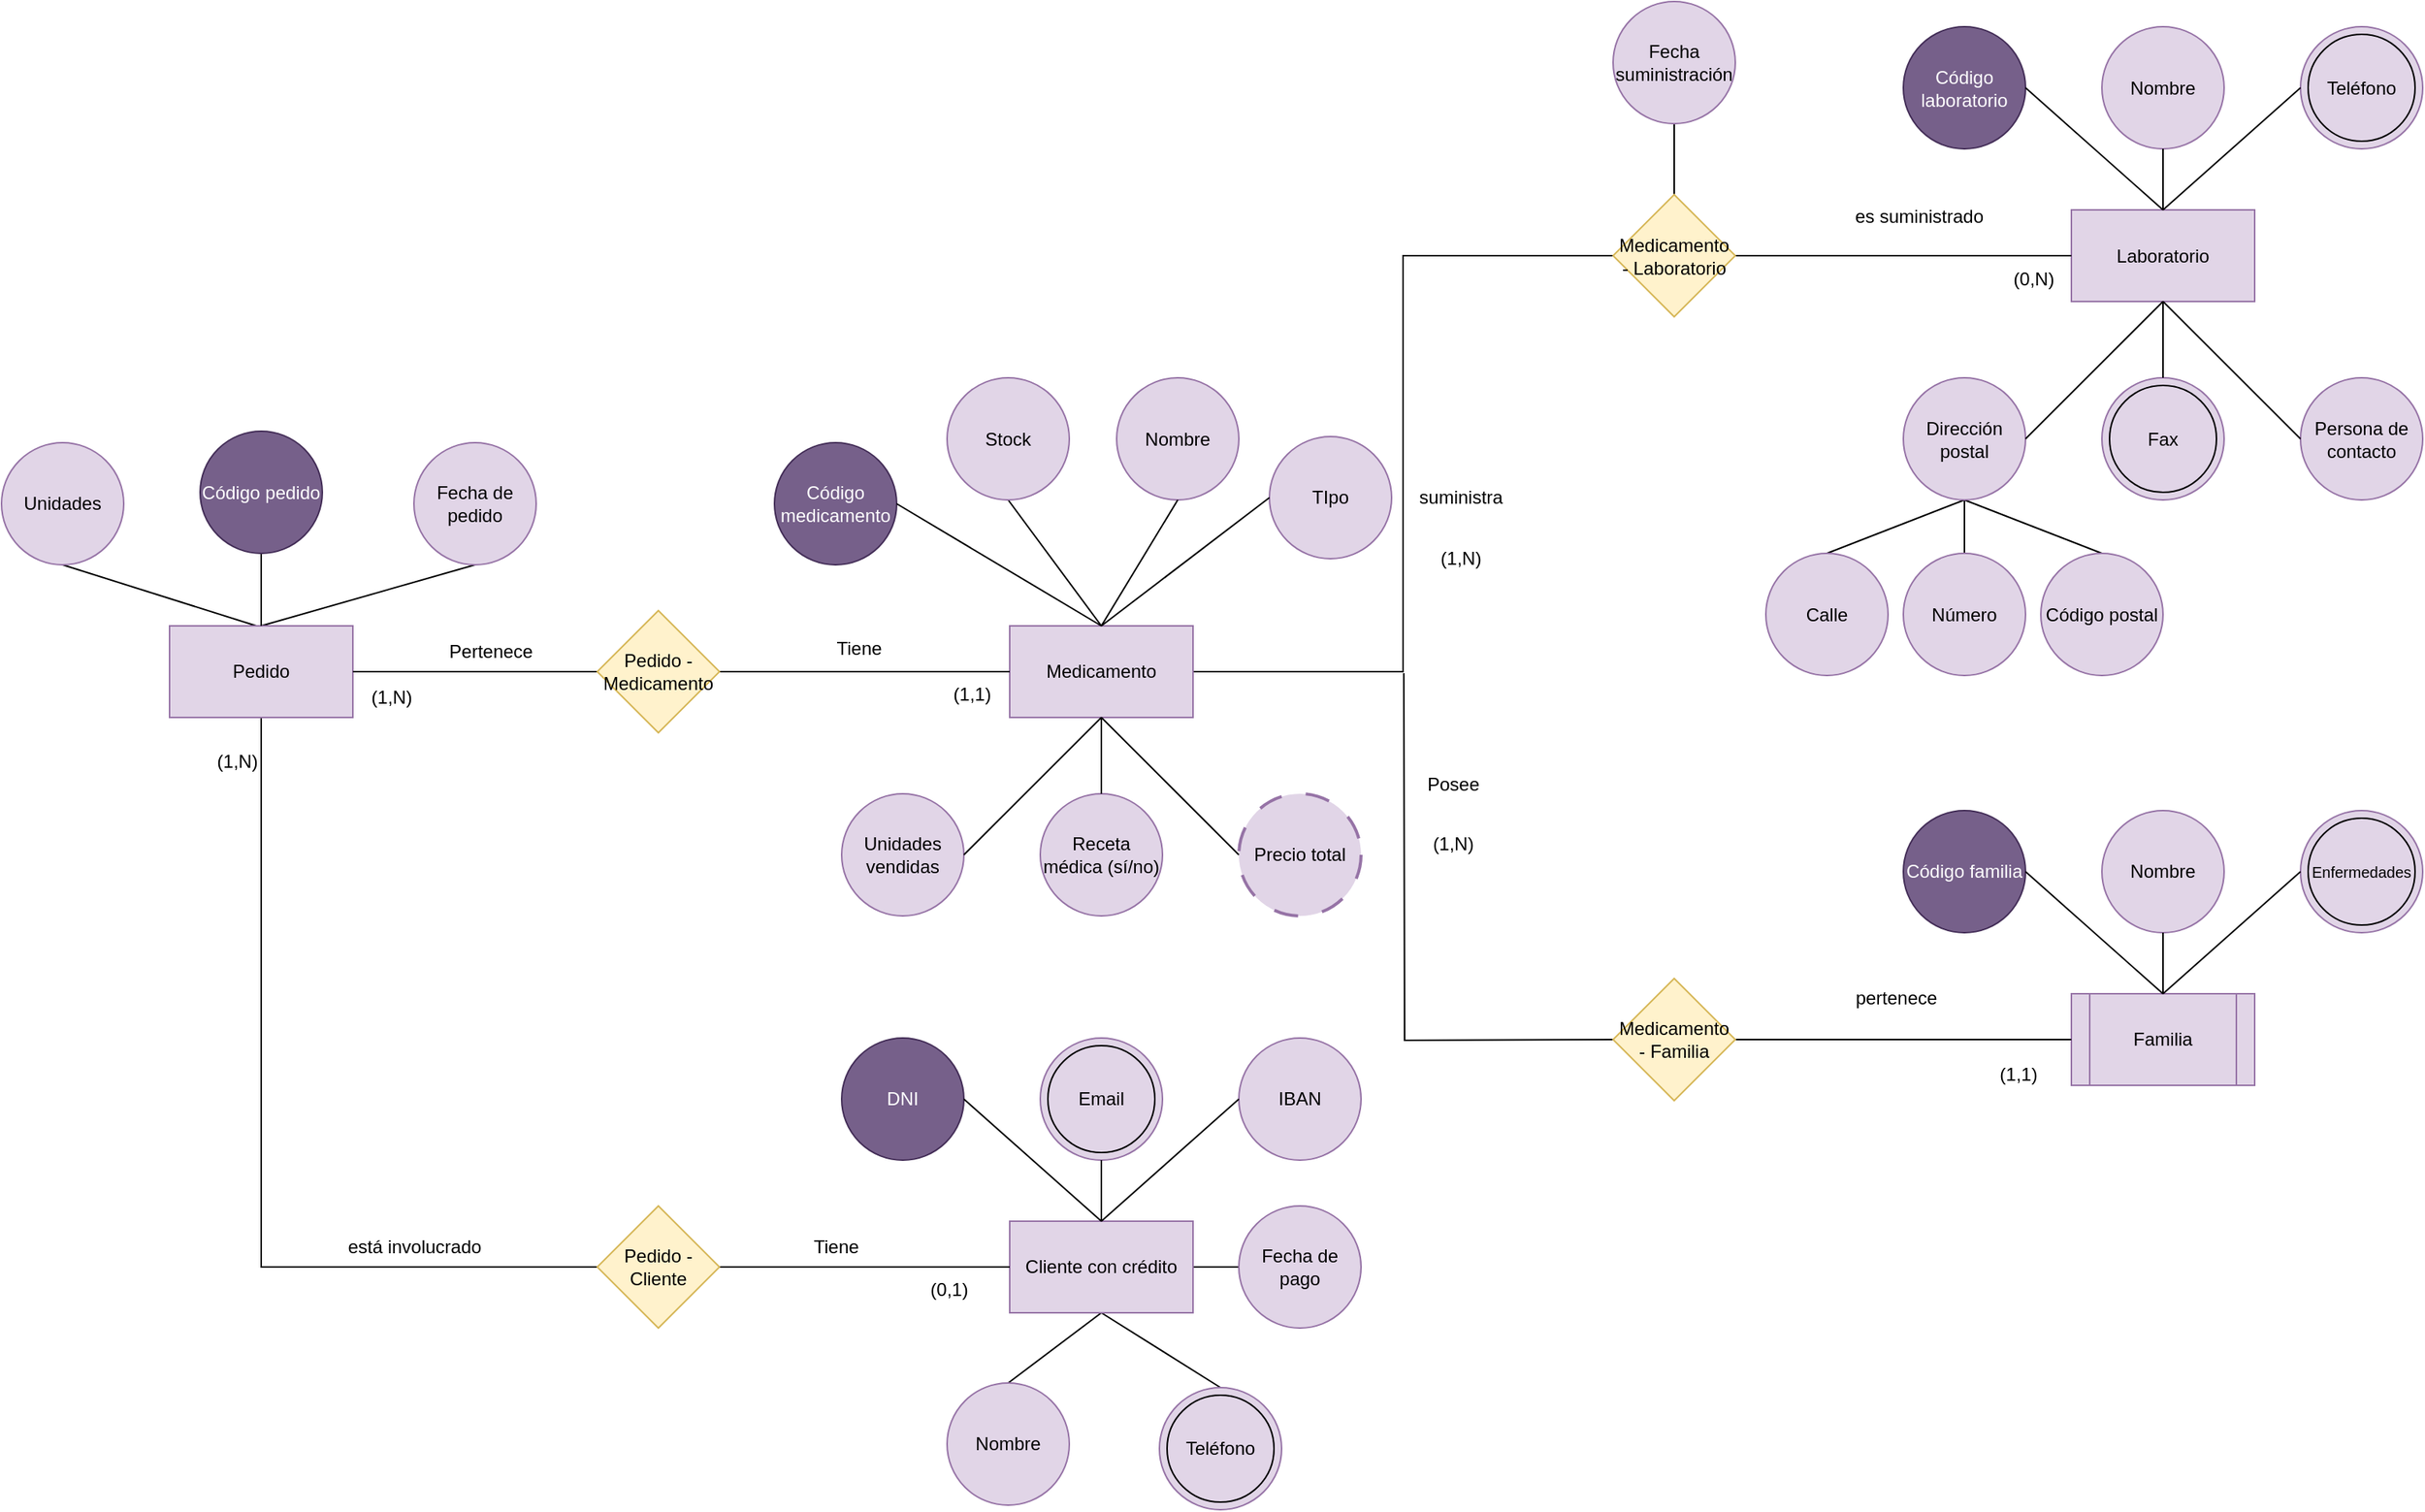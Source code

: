 <mxfile version="24.7.16">
  <diagram id="R2lEEEUBdFMjLlhIrx00" name="Page-1">
    <mxGraphModel dx="1922" dy="2007" grid="1" gridSize="10" guides="1" tooltips="1" connect="1" arrows="1" fold="1" page="1" pageScale="1" pageWidth="850" pageHeight="1100" math="0" shadow="0" extFonts="Permanent Marker^https://fonts.googleapis.com/css?family=Permanent+Marker">
      <root>
        <mxCell id="0" />
        <mxCell id="1" parent="0" />
        <mxCell id="EWuxsdXax0cCkE_j5Srm-22" style="edgeStyle=orthogonalEdgeStyle;rounded=0;orthogonalLoop=1;jettySize=auto;html=1;exitX=1;exitY=0.5;exitDx=0;exitDy=0;entryX=0;entryY=0.5;entryDx=0;entryDy=0;endArrow=none;endFill=0;" parent="1" source="9gk1iP6krIDmGYSRt9-J-1" target="9gk1iP6krIDmGYSRt9-J-108" edge="1">
          <mxGeometry relative="1" as="geometry" />
        </mxCell>
        <mxCell id="9gk1iP6krIDmGYSRt9-J-1" value="Medicamento" style="rounded=0;whiteSpace=wrap;html=1;fillColor=#e1d5e7;strokeColor=#9673a6;" parent="1" vertex="1">
          <mxGeometry x="100" y="249" width="120" height="60" as="geometry" />
        </mxCell>
        <mxCell id="9gk1iP6krIDmGYSRt9-J-2" value="Código medicamento" style="ellipse;whiteSpace=wrap;html=1;aspect=fixed;fillColor=#76608a;strokeColor=#432D57;fontColor=#ffffff;" parent="1" vertex="1">
          <mxGeometry x="-54" y="129" width="80" height="80" as="geometry" />
        </mxCell>
        <mxCell id="9gk1iP6krIDmGYSRt9-J-3" value="TIpo" style="ellipse;whiteSpace=wrap;html=1;aspect=fixed;fillColor=#e1d5e7;strokeColor=#9673a6;" parent="1" vertex="1">
          <mxGeometry x="270" y="125" width="80" height="80" as="geometry" />
        </mxCell>
        <mxCell id="9gk1iP6krIDmGYSRt9-J-4" value="Nombre" style="ellipse;whiteSpace=wrap;html=1;aspect=fixed;fillColor=#e1d5e7;strokeColor=#9673a6;" parent="1" vertex="1">
          <mxGeometry x="170" y="86.5" width="80" height="80" as="geometry" />
        </mxCell>
        <mxCell id="zOy9KRdriBhtb6jM_yWg-5" style="edgeStyle=none;rounded=0;orthogonalLoop=1;jettySize=auto;html=1;exitX=0.5;exitY=1;exitDx=0;exitDy=0;entryX=0.5;entryY=0;entryDx=0;entryDy=0;endArrow=none;endFill=0;" parent="1" source="9gk1iP6krIDmGYSRt9-J-5" target="9gk1iP6krIDmGYSRt9-J-1" edge="1">
          <mxGeometry relative="1" as="geometry" />
        </mxCell>
        <mxCell id="9gk1iP6krIDmGYSRt9-J-5" value="Stock" style="ellipse;whiteSpace=wrap;html=1;aspect=fixed;fillColor=#e1d5e7;strokeColor=#9673a6;" parent="1" vertex="1">
          <mxGeometry x="59" y="86.5" width="80" height="80" as="geometry" />
        </mxCell>
        <mxCell id="9gk1iP6krIDmGYSRt9-J-6" value="Unidades vendidas" style="ellipse;whiteSpace=wrap;html=1;aspect=fixed;fillColor=#e1d5e7;strokeColor=#9673a6;" parent="1" vertex="1">
          <mxGeometry x="-10" y="359" width="80" height="80" as="geometry" />
        </mxCell>
        <mxCell id="9gk1iP6krIDmGYSRt9-J-7" value="Precio total" style="ellipse;whiteSpace=wrap;html=1;aspect=fixed;fillColor=#e1d5e7;strokeColor=#9673a6;dashed=1;dashPattern=8 8;strokeWidth=2;" parent="1" vertex="1">
          <mxGeometry x="250" y="359" width="80" height="80" as="geometry" />
        </mxCell>
        <mxCell id="9gk1iP6krIDmGYSRt9-J-8" value="Receta médica (sí/no)" style="ellipse;whiteSpace=wrap;html=1;aspect=fixed;fillColor=#e1d5e7;strokeColor=#9673a6;" parent="1" vertex="1">
          <mxGeometry x="120" y="359" width="80" height="80" as="geometry" />
        </mxCell>
        <mxCell id="9gk1iP6krIDmGYSRt9-J-26" value="" style="endArrow=none;html=1;rounded=0;entryX=0.5;entryY=1;entryDx=0;entryDy=0;exitX=0.5;exitY=0;exitDx=0;exitDy=0;" parent="1" source="9gk1iP6krIDmGYSRt9-J-1" target="9gk1iP6krIDmGYSRt9-J-4" edge="1">
          <mxGeometry width="50" height="50" relative="1" as="geometry">
            <mxPoint x="310" y="329" as="sourcePoint" />
            <mxPoint x="360" y="279" as="targetPoint" />
          </mxGeometry>
        </mxCell>
        <mxCell id="9gk1iP6krIDmGYSRt9-J-27" value="" style="endArrow=none;html=1;rounded=0;entryX=0;entryY=0.5;entryDx=0;entryDy=0;" parent="1" target="9gk1iP6krIDmGYSRt9-J-3" edge="1">
          <mxGeometry width="50" height="50" relative="1" as="geometry">
            <mxPoint x="160" y="249" as="sourcePoint" />
            <mxPoint x="230.0" y="129" as="targetPoint" />
          </mxGeometry>
        </mxCell>
        <mxCell id="9gk1iP6krIDmGYSRt9-J-29" value="" style="endArrow=none;html=1;rounded=0;entryX=0;entryY=0.5;entryDx=0;entryDy=0;exitX=0.5;exitY=1;exitDx=0;exitDy=0;" parent="1" source="9gk1iP6krIDmGYSRt9-J-1" target="9gk1iP6krIDmGYSRt9-J-7" edge="1">
          <mxGeometry width="50" height="50" relative="1" as="geometry">
            <mxPoint x="190" y="399" as="sourcePoint" />
            <mxPoint x="240" y="349" as="targetPoint" />
          </mxGeometry>
        </mxCell>
        <mxCell id="9gk1iP6krIDmGYSRt9-J-30" value="" style="endArrow=none;html=1;rounded=0;entryX=0.5;entryY=0;entryDx=0;entryDy=0;" parent="1" target="9gk1iP6krIDmGYSRt9-J-8" edge="1">
          <mxGeometry width="50" height="50" relative="1" as="geometry">
            <mxPoint x="160" y="309" as="sourcePoint" />
            <mxPoint x="240" y="249" as="targetPoint" />
          </mxGeometry>
        </mxCell>
        <mxCell id="9gk1iP6krIDmGYSRt9-J-31" value="" style="endArrow=none;html=1;rounded=0;entryX=0.5;entryY=1;entryDx=0;entryDy=0;exitX=1;exitY=0.5;exitDx=0;exitDy=0;" parent="1" source="9gk1iP6krIDmGYSRt9-J-6" target="9gk1iP6krIDmGYSRt9-J-1" edge="1">
          <mxGeometry width="50" height="50" relative="1" as="geometry">
            <mxPoint x="60" y="379" as="sourcePoint" />
            <mxPoint x="110" y="329" as="targetPoint" />
          </mxGeometry>
        </mxCell>
        <mxCell id="9gk1iP6krIDmGYSRt9-J-32" value="" style="endArrow=none;html=1;rounded=0;entryX=1;entryY=0.5;entryDx=0;entryDy=0;" parent="1" target="9gk1iP6krIDmGYSRt9-J-2" edge="1">
          <mxGeometry width="50" height="50" relative="1" as="geometry">
            <mxPoint x="160" y="249" as="sourcePoint" />
            <mxPoint x="210" y="239" as="targetPoint" />
          </mxGeometry>
        </mxCell>
        <mxCell id="EWuxsdXax0cCkE_j5Srm-21" style="edgeStyle=none;rounded=0;orthogonalLoop=1;jettySize=auto;html=1;exitX=1;exitY=0.5;exitDx=0;exitDy=0;entryX=0;entryY=0.5;entryDx=0;entryDy=0;endArrow=none;endFill=0;" parent="1" source="9gk1iP6krIDmGYSRt9-J-48" edge="1">
          <mxGeometry relative="1" as="geometry">
            <mxPoint x="255" y="669" as="targetPoint" />
          </mxGeometry>
        </mxCell>
        <mxCell id="EWuxsdXax0cCkE_j5Srm-35" style="edgeStyle=none;rounded=0;orthogonalLoop=1;jettySize=auto;html=1;exitX=0.5;exitY=1;exitDx=0;exitDy=0;entryX=0.5;entryY=0;entryDx=0;entryDy=0;endArrow=none;endFill=0;" parent="1" source="9gk1iP6krIDmGYSRt9-J-48" target="EWuxsdXax0cCkE_j5Srm-32" edge="1">
          <mxGeometry relative="1" as="geometry" />
        </mxCell>
        <mxCell id="zOy9KRdriBhtb6jM_yWg-8" style="edgeStyle=none;rounded=0;orthogonalLoop=1;jettySize=auto;html=1;exitX=0.5;exitY=1;exitDx=0;exitDy=0;entryX=0.5;entryY=0;entryDx=0;entryDy=0;endArrow=none;endFill=0;" parent="1" source="9gk1iP6krIDmGYSRt9-J-48" target="zOy9KRdriBhtb6jM_yWg-6" edge="1">
          <mxGeometry relative="1" as="geometry" />
        </mxCell>
        <mxCell id="9gk1iP6krIDmGYSRt9-J-48" value="Cliente con crédito" style="rounded=0;whiteSpace=wrap;html=1;fillColor=#e1d5e7;strokeColor=#9673a6;" parent="1" vertex="1">
          <mxGeometry x="100" y="639" width="120" height="60" as="geometry" />
        </mxCell>
        <mxCell id="9gk1iP6krIDmGYSRt9-J-49" value="DNI" style="ellipse;whiteSpace=wrap;html=1;aspect=fixed;fillColor=#76608a;strokeColor=#432D57;fontColor=#ffffff;" parent="1" vertex="1">
          <mxGeometry x="-10" y="519" width="80" height="80" as="geometry" />
        </mxCell>
        <mxCell id="9gk1iP6krIDmGYSRt9-J-50" value="IBAN" style="ellipse;whiteSpace=wrap;html=1;aspect=fixed;fillColor=#e1d5e7;strokeColor=#9673a6;" parent="1" vertex="1">
          <mxGeometry x="250" y="519" width="80" height="80" as="geometry" />
        </mxCell>
        <mxCell id="9gk1iP6krIDmGYSRt9-J-51" value="Email" style="ellipse;whiteSpace=wrap;html=1;aspect=fixed;fillColor=#e1d5e7;strokeColor=#9673a6;" parent="1" vertex="1">
          <mxGeometry x="120" y="519" width="80" height="80" as="geometry" />
        </mxCell>
        <mxCell id="9gk1iP6krIDmGYSRt9-J-52" value="Fecha de pago" style="ellipse;whiteSpace=wrap;html=1;aspect=fixed;fillColor=#e1d5e7;strokeColor=#9673a6;" parent="1" vertex="1">
          <mxGeometry x="250" y="629" width="80" height="80" as="geometry" />
        </mxCell>
        <mxCell id="9gk1iP6krIDmGYSRt9-J-56" value="" style="endArrow=none;html=1;rounded=0;entryX=0.5;entryY=1;entryDx=0;entryDy=0;exitX=0.5;exitY=0;exitDx=0;exitDy=0;" parent="1" source="9gk1iP6krIDmGYSRt9-J-48" target="9gk1iP6krIDmGYSRt9-J-51" edge="1">
          <mxGeometry width="50" height="50" relative="1" as="geometry">
            <mxPoint x="310" y="719" as="sourcePoint" />
            <mxPoint x="360" y="669" as="targetPoint" />
          </mxGeometry>
        </mxCell>
        <mxCell id="9gk1iP6krIDmGYSRt9-J-57" value="" style="endArrow=none;html=1;rounded=0;entryX=0;entryY=0.5;entryDx=0;entryDy=0;" parent="1" target="9gk1iP6krIDmGYSRt9-J-50" edge="1">
          <mxGeometry width="50" height="50" relative="1" as="geometry">
            <mxPoint x="160" y="639" as="sourcePoint" />
            <mxPoint x="230.0" y="519" as="targetPoint" />
          </mxGeometry>
        </mxCell>
        <mxCell id="9gk1iP6krIDmGYSRt9-J-62" value="" style="endArrow=none;html=1;rounded=0;entryX=1;entryY=0.5;entryDx=0;entryDy=0;" parent="1" target="9gk1iP6krIDmGYSRt9-J-49" edge="1">
          <mxGeometry width="50" height="50" relative="1" as="geometry">
            <mxPoint x="160" y="639" as="sourcePoint" />
            <mxPoint x="210" y="629" as="targetPoint" />
          </mxGeometry>
        </mxCell>
        <mxCell id="9gk1iP6krIDmGYSRt9-J-66" style="edgeStyle=orthogonalEdgeStyle;rounded=0;orthogonalLoop=1;jettySize=auto;html=1;entryX=0;entryY=0.5;entryDx=0;entryDy=0;endArrow=none;endFill=0;exitX=1;exitY=0.5;exitDx=0;exitDy=0;" parent="1" source="Vg7nNMcoFMtCe-pgGp6Q-4" target="9gk1iP6krIDmGYSRt9-J-1" edge="1">
          <mxGeometry relative="1" as="geometry">
            <mxPoint x="-60" y="280" as="sourcePoint" />
          </mxGeometry>
        </mxCell>
        <mxCell id="Vg7nNMcoFMtCe-pgGp6Q-11" style="edgeStyle=none;curved=1;rounded=0;orthogonalLoop=1;jettySize=auto;html=1;exitX=0.5;exitY=1;exitDx=0;exitDy=0;fontSize=12;startSize=8;endSize=8;endArrow=none;endFill=0;" parent="1" source="9gk1iP6krIDmGYSRt9-J-77" edge="1">
          <mxGeometry relative="1" as="geometry">
            <mxPoint x="-390" y="250" as="targetPoint" />
          </mxGeometry>
        </mxCell>
        <mxCell id="9gk1iP6krIDmGYSRt9-J-77" value="Unidades" style="ellipse;whiteSpace=wrap;html=1;aspect=fixed;fillColor=#e1d5e7;strokeColor=#9673a6;" parent="1" vertex="1">
          <mxGeometry x="-560" y="129" width="80" height="80" as="geometry" />
        </mxCell>
        <mxCell id="Vg7nNMcoFMtCe-pgGp6Q-10" style="edgeStyle=none;curved=1;rounded=0;orthogonalLoop=1;jettySize=auto;html=1;exitX=0.5;exitY=1;exitDx=0;exitDy=0;entryX=0.5;entryY=0;entryDx=0;entryDy=0;fontSize=12;startSize=8;endSize=8;endArrow=none;endFill=0;" parent="1" source="9gk1iP6krIDmGYSRt9-J-93" target="Vg7nNMcoFMtCe-pgGp6Q-3" edge="1">
          <mxGeometry relative="1" as="geometry" />
        </mxCell>
        <mxCell id="9gk1iP6krIDmGYSRt9-J-93" value="Fecha de pedido" style="ellipse;whiteSpace=wrap;html=1;aspect=fixed;fillColor=#e1d5e7;strokeColor=#9673a6;" parent="1" vertex="1">
          <mxGeometry x="-290" y="129" width="80" height="80" as="geometry" />
        </mxCell>
        <mxCell id="9gk1iP6krIDmGYSRt9-J-94" value="&lt;div&gt;Laboratorio&lt;/div&gt;" style="rounded=0;whiteSpace=wrap;html=1;fillColor=#e1d5e7;strokeColor=#9673a6;" parent="1" vertex="1">
          <mxGeometry x="795" y="-23.5" width="120" height="60" as="geometry" />
        </mxCell>
        <mxCell id="9gk1iP6krIDmGYSRt9-J-95" value="Código laboratorio" style="ellipse;whiteSpace=wrap;html=1;aspect=fixed;fillColor=#76608a;strokeColor=#432D57;fontColor=#ffffff;" parent="1" vertex="1">
          <mxGeometry x="685" y="-143.5" width="80" height="80" as="geometry" />
        </mxCell>
        <mxCell id="9gk1iP6krIDmGYSRt9-J-96" value="Teléfono" style="ellipse;whiteSpace=wrap;html=1;aspect=fixed;fillColor=#e1d5e7;strokeColor=#9673a6;" parent="1" vertex="1">
          <mxGeometry x="945" y="-143.5" width="80" height="80" as="geometry" />
        </mxCell>
        <mxCell id="9gk1iP6krIDmGYSRt9-J-97" value="Nombre" style="ellipse;whiteSpace=wrap;html=1;aspect=fixed;fillColor=#e1d5e7;strokeColor=#9673a6;" parent="1" vertex="1">
          <mxGeometry x="815" y="-143.5" width="80" height="80" as="geometry" />
        </mxCell>
        <mxCell id="EWuxsdXax0cCkE_j5Srm-6" style="edgeStyle=none;rounded=0;orthogonalLoop=1;jettySize=auto;html=1;exitX=0.5;exitY=1;exitDx=0;exitDy=0;entryX=0.5;entryY=0;entryDx=0;entryDy=0;endArrow=none;endFill=0;" parent="1" source="9gk1iP6krIDmGYSRt9-J-98" target="EWuxsdXax0cCkE_j5Srm-1" edge="1">
          <mxGeometry relative="1" as="geometry" />
        </mxCell>
        <mxCell id="EWuxsdXax0cCkE_j5Srm-7" style="edgeStyle=none;rounded=0;orthogonalLoop=1;jettySize=auto;html=1;exitX=0.5;exitY=1;exitDx=0;exitDy=0;entryX=0.5;entryY=0;entryDx=0;entryDy=0;endArrow=none;endFill=0;" parent="1" source="9gk1iP6krIDmGYSRt9-J-98" target="EWuxsdXax0cCkE_j5Srm-3" edge="1">
          <mxGeometry relative="1" as="geometry" />
        </mxCell>
        <mxCell id="EWuxsdXax0cCkE_j5Srm-28" style="edgeStyle=none;rounded=0;orthogonalLoop=1;jettySize=auto;html=1;exitX=0.5;exitY=1;exitDx=0;exitDy=0;entryX=0.5;entryY=0;entryDx=0;entryDy=0;endArrow=none;endFill=0;" parent="1" source="9gk1iP6krIDmGYSRt9-J-98" target="EWuxsdXax0cCkE_j5Srm-2" edge="1">
          <mxGeometry relative="1" as="geometry" />
        </mxCell>
        <mxCell id="9gk1iP6krIDmGYSRt9-J-98" value="Dirección postal" style="ellipse;whiteSpace=wrap;html=1;aspect=fixed;fillColor=#e1d5e7;strokeColor=#9673a6;" parent="1" vertex="1">
          <mxGeometry x="685" y="86.5" width="80" height="80" as="geometry" />
        </mxCell>
        <mxCell id="9gk1iP6krIDmGYSRt9-J-99" value="Persona de contacto" style="ellipse;whiteSpace=wrap;html=1;aspect=fixed;fillColor=#e1d5e7;strokeColor=#9673a6;" parent="1" vertex="1">
          <mxGeometry x="945" y="86.5" width="80" height="80" as="geometry" />
        </mxCell>
        <mxCell id="9gk1iP6krIDmGYSRt9-J-100" value="Fax" style="ellipse;whiteSpace=wrap;html=1;aspect=fixed;fillColor=#e1d5e7;strokeColor=#9673a6;" parent="1" vertex="1">
          <mxGeometry x="815" y="86.5" width="80" height="80" as="geometry" />
        </mxCell>
        <mxCell id="9gk1iP6krIDmGYSRt9-J-101" value="" style="endArrow=none;html=1;rounded=0;entryX=0.5;entryY=1;entryDx=0;entryDy=0;exitX=0.5;exitY=0;exitDx=0;exitDy=0;" parent="1" source="9gk1iP6krIDmGYSRt9-J-94" target="9gk1iP6krIDmGYSRt9-J-97" edge="1">
          <mxGeometry width="50" height="50" relative="1" as="geometry">
            <mxPoint x="1005" y="56.5" as="sourcePoint" />
            <mxPoint x="1055" y="6.5" as="targetPoint" />
          </mxGeometry>
        </mxCell>
        <mxCell id="9gk1iP6krIDmGYSRt9-J-102" value="" style="endArrow=none;html=1;rounded=0;entryX=0;entryY=0.5;entryDx=0;entryDy=0;" parent="1" target="9gk1iP6krIDmGYSRt9-J-96" edge="1">
          <mxGeometry width="50" height="50" relative="1" as="geometry">
            <mxPoint x="855" y="-23.5" as="sourcePoint" />
            <mxPoint x="925.0" y="-143.5" as="targetPoint" />
          </mxGeometry>
        </mxCell>
        <mxCell id="9gk1iP6krIDmGYSRt9-J-103" value="" style="endArrow=none;html=1;rounded=0;entryX=0;entryY=0.5;entryDx=0;entryDy=0;exitX=0.5;exitY=1;exitDx=0;exitDy=0;" parent="1" source="9gk1iP6krIDmGYSRt9-J-94" target="9gk1iP6krIDmGYSRt9-J-99" edge="1">
          <mxGeometry width="50" height="50" relative="1" as="geometry">
            <mxPoint x="885" y="126.5" as="sourcePoint" />
            <mxPoint x="935" y="76.5" as="targetPoint" />
          </mxGeometry>
        </mxCell>
        <mxCell id="9gk1iP6krIDmGYSRt9-J-104" value="" style="endArrow=none;html=1;rounded=0;entryX=0.5;entryY=0;entryDx=0;entryDy=0;" parent="1" target="9gk1iP6krIDmGYSRt9-J-100" edge="1">
          <mxGeometry width="50" height="50" relative="1" as="geometry">
            <mxPoint x="855" y="36.5" as="sourcePoint" />
            <mxPoint x="935" y="-23.5" as="targetPoint" />
          </mxGeometry>
        </mxCell>
        <mxCell id="9gk1iP6krIDmGYSRt9-J-105" value="" style="endArrow=none;html=1;rounded=0;exitX=1;exitY=0.5;exitDx=0;exitDy=0;entryX=0.5;entryY=1;entryDx=0;entryDy=0;" parent="1" source="9gk1iP6krIDmGYSRt9-J-98" target="9gk1iP6krIDmGYSRt9-J-94" edge="1">
          <mxGeometry width="50" height="50" relative="1" as="geometry">
            <mxPoint x="755" y="106.5" as="sourcePoint" />
            <mxPoint x="845" y="52.5" as="targetPoint" />
          </mxGeometry>
        </mxCell>
        <mxCell id="9gk1iP6krIDmGYSRt9-J-106" value="" style="endArrow=none;html=1;rounded=0;entryX=1;entryY=0.5;entryDx=0;entryDy=0;" parent="1" target="9gk1iP6krIDmGYSRt9-J-95" edge="1">
          <mxGeometry width="50" height="50" relative="1" as="geometry">
            <mxPoint x="855" y="-23.5" as="sourcePoint" />
            <mxPoint x="905" y="-33.5" as="targetPoint" />
          </mxGeometry>
        </mxCell>
        <mxCell id="EWuxsdXax0cCkE_j5Srm-23" style="edgeStyle=none;rounded=0;orthogonalLoop=1;jettySize=auto;html=1;exitX=1;exitY=0.5;exitDx=0;exitDy=0;entryX=0;entryY=0.5;entryDx=0;entryDy=0;endArrow=none;endFill=0;" parent="1" source="9gk1iP6krIDmGYSRt9-J-108" target="9gk1iP6krIDmGYSRt9-J-94" edge="1">
          <mxGeometry relative="1" as="geometry" />
        </mxCell>
        <mxCell id="Vg7nNMcoFMtCe-pgGp6Q-22" style="edgeStyle=none;curved=1;rounded=0;orthogonalLoop=1;jettySize=auto;html=1;exitX=0.5;exitY=0;exitDx=0;exitDy=0;entryX=0.5;entryY=1;entryDx=0;entryDy=0;fontSize=12;startSize=8;endSize=8;endArrow=none;endFill=0;" parent="1" source="9gk1iP6krIDmGYSRt9-J-108" target="Vg7nNMcoFMtCe-pgGp6Q-21" edge="1">
          <mxGeometry relative="1" as="geometry" />
        </mxCell>
        <mxCell id="9gk1iP6krIDmGYSRt9-J-108" value="Medicamento - Laboratorio" style="rhombus;whiteSpace=wrap;html=1;fillColor=#fff2cc;strokeColor=#d6b656;" parent="1" vertex="1">
          <mxGeometry x="495" y="-33.5" width="80" height="80" as="geometry" />
        </mxCell>
        <mxCell id="EWuxsdXax0cCkE_j5Srm-1" value="Número" style="ellipse;whiteSpace=wrap;html=1;aspect=fixed;fillColor=#e1d5e7;strokeColor=#9673a6;" parent="1" vertex="1">
          <mxGeometry x="685" y="201.5" width="80" height="80" as="geometry" />
        </mxCell>
        <mxCell id="EWuxsdXax0cCkE_j5Srm-2" value="Calle" style="ellipse;whiteSpace=wrap;html=1;aspect=fixed;fillColor=#e1d5e7;strokeColor=#9673a6;" parent="1" vertex="1">
          <mxGeometry x="595" y="201.5" width="80" height="80" as="geometry" />
        </mxCell>
        <mxCell id="EWuxsdXax0cCkE_j5Srm-3" value="Código postal" style="ellipse;whiteSpace=wrap;html=1;aspect=fixed;fillColor=#e1d5e7;strokeColor=#9673a6;" parent="1" vertex="1">
          <mxGeometry x="775" y="201.5" width="80" height="80" as="geometry" />
        </mxCell>
        <mxCell id="EWuxsdXax0cCkE_j5Srm-10" value="" style="ellipse;whiteSpace=wrap;html=1;aspect=fixed;fillColor=none;" parent="1" vertex="1">
          <mxGeometry x="950" y="-138.5" width="70" height="70" as="geometry" />
        </mxCell>
        <mxCell id="EWuxsdXax0cCkE_j5Srm-16" value="(1,1)" style="text;html=1;align=center;verticalAlign=middle;resizable=0;points=[];autosize=1;strokeColor=none;fillColor=none;" parent="1" vertex="1">
          <mxGeometry x="50" y="279" width="50" height="30" as="geometry" />
        </mxCell>
        <mxCell id="EWuxsdXax0cCkE_j5Srm-17" value="(0,1)" style="text;html=1;align=center;verticalAlign=middle;resizable=0;points=[];autosize=1;strokeColor=none;fillColor=none;" parent="1" vertex="1">
          <mxGeometry x="35" y="669" width="50" height="30" as="geometry" />
        </mxCell>
        <mxCell id="EWuxsdXax0cCkE_j5Srm-24" value="suministra" style="text;html=1;align=center;verticalAlign=middle;resizable=0;points=[];autosize=1;strokeColor=none;fillColor=none;" parent="1" vertex="1">
          <mxGeometry x="355" y="150" width="80" height="30" as="geometry" />
        </mxCell>
        <mxCell id="EWuxsdXax0cCkE_j5Srm-25" value="es suministrado" style="text;html=1;align=center;verticalAlign=middle;resizable=0;points=[];autosize=1;strokeColor=none;fillColor=none;" parent="1" vertex="1">
          <mxGeometry x="640" y="-34.5" width="110" height="30" as="geometry" />
        </mxCell>
        <mxCell id="EWuxsdXax0cCkE_j5Srm-26" value="(1,N)" style="text;html=1;align=center;verticalAlign=middle;resizable=0;points=[];autosize=1;strokeColor=none;fillColor=none;" parent="1" vertex="1">
          <mxGeometry x="370" y="190" width="50" height="30" as="geometry" />
        </mxCell>
        <mxCell id="EWuxsdXax0cCkE_j5Srm-27" value="(0,N)" style="text;html=1;align=center;verticalAlign=middle;resizable=0;points=[];autosize=1;strokeColor=none;fillColor=none;" parent="1" vertex="1">
          <mxGeometry x="745" y="6.5" width="50" height="30" as="geometry" />
        </mxCell>
        <mxCell id="EWuxsdXax0cCkE_j5Srm-29" value="" style="ellipse;whiteSpace=wrap;html=1;aspect=fixed;fillColor=none;" parent="1" vertex="1">
          <mxGeometry x="125" y="524" width="70" height="70" as="geometry" />
        </mxCell>
        <mxCell id="EWuxsdXax0cCkE_j5Srm-32" value="Nombre" style="ellipse;whiteSpace=wrap;html=1;aspect=fixed;fillColor=#e1d5e7;strokeColor=#9673a6;" parent="1" vertex="1">
          <mxGeometry x="59" y="745" width="80" height="80" as="geometry" />
        </mxCell>
        <mxCell id="EWuxsdXax0cCkE_j5Srm-36" value="Familia" style="shape=process;whiteSpace=wrap;html=1;backgroundOutline=1;fillColor=#e1d5e7;strokeColor=#9673a6;" parent="1" vertex="1">
          <mxGeometry x="795" y="490" width="120" height="60" as="geometry" />
        </mxCell>
        <mxCell id="EWuxsdXax0cCkE_j5Srm-37" value="Código familia" style="ellipse;whiteSpace=wrap;html=1;aspect=fixed;fillColor=#76608a;strokeColor=#432D57;fontColor=#ffffff;" parent="1" vertex="1">
          <mxGeometry x="685" y="370" width="80" height="80" as="geometry" />
        </mxCell>
        <mxCell id="EWuxsdXax0cCkE_j5Srm-38" value="" style="ellipse;whiteSpace=wrap;html=1;aspect=fixed;fillColor=#e1d5e7;strokeColor=#9673a6;" parent="1" vertex="1">
          <mxGeometry x="945" y="370" width="80" height="80" as="geometry" />
        </mxCell>
        <mxCell id="EWuxsdXax0cCkE_j5Srm-39" value="Nombre" style="ellipse;whiteSpace=wrap;html=1;aspect=fixed;fillColor=#e1d5e7;strokeColor=#9673a6;" parent="1" vertex="1">
          <mxGeometry x="815" y="370" width="80" height="80" as="geometry" />
        </mxCell>
        <mxCell id="EWuxsdXax0cCkE_j5Srm-46" value="" style="endArrow=none;html=1;rounded=0;entryX=0.5;entryY=1;entryDx=0;entryDy=0;exitX=0.5;exitY=0;exitDx=0;exitDy=0;" parent="1" source="EWuxsdXax0cCkE_j5Srm-36" target="EWuxsdXax0cCkE_j5Srm-39" edge="1">
          <mxGeometry width="50" height="50" relative="1" as="geometry">
            <mxPoint x="1005" y="570" as="sourcePoint" />
            <mxPoint x="1055" y="520" as="targetPoint" />
          </mxGeometry>
        </mxCell>
        <mxCell id="EWuxsdXax0cCkE_j5Srm-47" value="" style="endArrow=none;html=1;rounded=0;entryX=0;entryY=0.5;entryDx=0;entryDy=0;" parent="1" target="EWuxsdXax0cCkE_j5Srm-38" edge="1">
          <mxGeometry width="50" height="50" relative="1" as="geometry">
            <mxPoint x="855" y="490" as="sourcePoint" />
            <mxPoint x="925.0" y="370" as="targetPoint" />
          </mxGeometry>
        </mxCell>
        <mxCell id="EWuxsdXax0cCkE_j5Srm-51" value="" style="endArrow=none;html=1;rounded=0;entryX=1;entryY=0.5;entryDx=0;entryDy=0;" parent="1" target="EWuxsdXax0cCkE_j5Srm-37" edge="1">
          <mxGeometry width="50" height="50" relative="1" as="geometry">
            <mxPoint x="855" y="490" as="sourcePoint" />
            <mxPoint x="905" y="480" as="targetPoint" />
          </mxGeometry>
        </mxCell>
        <mxCell id="EWuxsdXax0cCkE_j5Srm-57" value="&lt;font style=&quot;font-size: 10px;&quot;&gt;Enfermedades&lt;/font&gt;" style="ellipse;whiteSpace=wrap;html=1;aspect=fixed;fillColor=none;" parent="1" vertex="1">
          <mxGeometry x="950" y="375" width="70" height="70" as="geometry" />
        </mxCell>
        <mxCell id="EWuxsdXax0cCkE_j5Srm-59" style="edgeStyle=none;rounded=0;orthogonalLoop=1;jettySize=auto;html=1;exitX=1;exitY=0.5;exitDx=0;exitDy=0;entryX=0;entryY=0.5;entryDx=0;entryDy=0;endArrow=none;endFill=0;" parent="1" source="EWuxsdXax0cCkE_j5Srm-58" target="EWuxsdXax0cCkE_j5Srm-36" edge="1">
          <mxGeometry relative="1" as="geometry" />
        </mxCell>
        <mxCell id="EWuxsdXax0cCkE_j5Srm-61" style="edgeStyle=orthogonalEdgeStyle;rounded=0;orthogonalLoop=1;jettySize=auto;html=1;exitX=0;exitY=0.5;exitDx=0;exitDy=0;endArrow=none;endFill=0;" parent="1" edge="1">
          <mxGeometry relative="1" as="geometry">
            <mxPoint x="358" y="280" as="targetPoint" />
            <mxPoint x="495" y="520" as="sourcePoint" />
          </mxGeometry>
        </mxCell>
        <mxCell id="EWuxsdXax0cCkE_j5Srm-58" value="Medicamento - Familia" style="rhombus;whiteSpace=wrap;html=1;fillColor=#fff2cc;strokeColor=#d6b656;" parent="1" vertex="1">
          <mxGeometry x="495" y="480" width="80" height="80" as="geometry" />
        </mxCell>
        <mxCell id="EWuxsdXax0cCkE_j5Srm-63" value="Tiene" style="text;html=1;align=center;verticalAlign=middle;resizable=0;points=[];autosize=1;strokeColor=none;fillColor=none;" parent="1" vertex="1">
          <mxGeometry x="-24" y="249" width="50" height="30" as="geometry" />
        </mxCell>
        <mxCell id="EWuxsdXax0cCkE_j5Srm-64" value="(1,N)" style="text;html=1;align=center;verticalAlign=middle;resizable=0;points=[];autosize=1;strokeColor=none;fillColor=none;" parent="1" vertex="1">
          <mxGeometry x="365" y="377" width="50" height="30" as="geometry" />
        </mxCell>
        <mxCell id="EWuxsdXax0cCkE_j5Srm-65" value="pertenece" style="text;html=1;align=center;verticalAlign=middle;resizable=0;points=[];autosize=1;strokeColor=none;fillColor=none;" parent="1" vertex="1">
          <mxGeometry x="640" y="478" width="80" height="30" as="geometry" />
        </mxCell>
        <mxCell id="EWuxsdXax0cCkE_j5Srm-66" value="(1,1)" style="text;html=1;align=center;verticalAlign=middle;resizable=0;points=[];autosize=1;strokeColor=none;fillColor=none;" parent="1" vertex="1">
          <mxGeometry x="735" y="528" width="50" height="30" as="geometry" />
        </mxCell>
        <mxCell id="EWuxsdXax0cCkE_j5Srm-68" value="" style="ellipse;whiteSpace=wrap;html=1;aspect=fixed;fillColor=none;" parent="1" vertex="1">
          <mxGeometry x="820" y="91.5" width="70" height="70" as="geometry" />
        </mxCell>
        <mxCell id="zOy9KRdriBhtb6jM_yWg-6" value="Teléfono" style="ellipse;whiteSpace=wrap;html=1;aspect=fixed;fillColor=#e1d5e7;strokeColor=#9673a6;" parent="1" vertex="1">
          <mxGeometry x="198" y="748" width="80" height="80" as="geometry" />
        </mxCell>
        <mxCell id="zOy9KRdriBhtb6jM_yWg-7" value="" style="ellipse;whiteSpace=wrap;html=1;aspect=fixed;fillColor=none;" parent="1" vertex="1">
          <mxGeometry x="203" y="753" width="70" height="70" as="geometry" />
        </mxCell>
        <mxCell id="Vg7nNMcoFMtCe-pgGp6Q-14" style="edgeStyle=orthogonalEdgeStyle;rounded=0;orthogonalLoop=1;jettySize=auto;html=1;exitX=0.5;exitY=1;exitDx=0;exitDy=0;fontSize=12;startSize=8;endSize=8;entryX=0;entryY=0.5;entryDx=0;entryDy=0;endArrow=none;endFill=0;" parent="1" source="Vg7nNMcoFMtCe-pgGp6Q-3" target="Vg7nNMcoFMtCe-pgGp6Q-12" edge="1">
          <mxGeometry relative="1" as="geometry">
            <mxPoint x="-380" y="630.0" as="targetPoint" />
          </mxGeometry>
        </mxCell>
        <mxCell id="Vg7nNMcoFMtCe-pgGp6Q-3" value="Pedido" style="rounded=0;whiteSpace=wrap;html=1;fillColor=#e1d5e7;strokeColor=#9673a6;" parent="1" vertex="1">
          <mxGeometry x="-450" y="249" width="120" height="60" as="geometry" />
        </mxCell>
        <mxCell id="Vg7nNMcoFMtCe-pgGp6Q-5" style="edgeStyle=none;curved=1;rounded=0;orthogonalLoop=1;jettySize=auto;html=1;exitX=0;exitY=0.5;exitDx=0;exitDy=0;entryX=1;entryY=0.5;entryDx=0;entryDy=0;fontSize=12;startSize=8;endSize=8;endArrow=none;endFill=0;" parent="1" source="Vg7nNMcoFMtCe-pgGp6Q-4" target="Vg7nNMcoFMtCe-pgGp6Q-3" edge="1">
          <mxGeometry relative="1" as="geometry" />
        </mxCell>
        <mxCell id="Vg7nNMcoFMtCe-pgGp6Q-4" value="Pedido - Medicamento" style="rhombus;whiteSpace=wrap;html=1;fillColor=#fff2cc;strokeColor=#d6b656;" parent="1" vertex="1">
          <mxGeometry x="-170" y="239" width="80" height="80" as="geometry" />
        </mxCell>
        <mxCell id="Vg7nNMcoFMtCe-pgGp6Q-7" value="Posee" style="text;html=1;align=center;verticalAlign=middle;resizable=0;points=[];autosize=1;strokeColor=none;fillColor=none;" parent="1" vertex="1">
          <mxGeometry x="360" y="338" width="60" height="30" as="geometry" />
        </mxCell>
        <mxCell id="Vg7nNMcoFMtCe-pgGp6Q-8" value="&lt;font style=&quot;font-size: 12px;&quot;&gt;Pertenece&lt;/font&gt;" style="text;html=1;align=center;verticalAlign=middle;resizable=0;points=[];autosize=1;strokeColor=none;fillColor=none;fontSize=16;" parent="1" vertex="1">
          <mxGeometry x="-280" y="249" width="80" height="30" as="geometry" />
        </mxCell>
        <mxCell id="Vg7nNMcoFMtCe-pgGp6Q-9" value="&lt;font style=&quot;font-size: 12px;&quot;&gt;(1,N)&lt;/font&gt;" style="text;html=1;align=center;verticalAlign=middle;resizable=0;points=[];autosize=1;strokeColor=none;fillColor=none;fontSize=16;" parent="1" vertex="1">
          <mxGeometry x="-330" y="279" width="50" height="30" as="geometry" />
        </mxCell>
        <mxCell id="Vg7nNMcoFMtCe-pgGp6Q-15" style="edgeStyle=none;curved=1;rounded=0;orthogonalLoop=1;jettySize=auto;html=1;exitX=1;exitY=0.5;exitDx=0;exitDy=0;fontSize=12;startSize=8;endSize=8;endArrow=none;endFill=0;" parent="1" source="Vg7nNMcoFMtCe-pgGp6Q-12" target="9gk1iP6krIDmGYSRt9-J-48" edge="1">
          <mxGeometry relative="1" as="geometry" />
        </mxCell>
        <mxCell id="Vg7nNMcoFMtCe-pgGp6Q-12" value="Pedido - Cliente" style="rhombus;whiteSpace=wrap;html=1;fillColor=#fff2cc;strokeColor=#d6b656;" parent="1" vertex="1">
          <mxGeometry x="-170" y="629" width="80" height="80" as="geometry" />
        </mxCell>
        <mxCell id="Vg7nNMcoFMtCe-pgGp6Q-16" value="&lt;font style=&quot;font-size: 12px;&quot;&gt;Tiene&lt;/font&gt;" style="text;html=1;align=center;verticalAlign=middle;resizable=0;points=[];autosize=1;strokeColor=none;fillColor=none;fontSize=16;" parent="1" vertex="1">
          <mxGeometry x="-39" y="639" width="50" height="30" as="geometry" />
        </mxCell>
        <mxCell id="Vg7nNMcoFMtCe-pgGp6Q-17" value="&lt;font style=&quot;font-size: 12px;&quot;&gt;está involucrado&lt;/font&gt;" style="text;html=1;align=center;verticalAlign=middle;resizable=0;points=[];autosize=1;strokeColor=none;fillColor=none;fontSize=16;" parent="1" vertex="1">
          <mxGeometry x="-345" y="639" width="110" height="30" as="geometry" />
        </mxCell>
        <mxCell id="Vg7nNMcoFMtCe-pgGp6Q-18" value="&lt;font style=&quot;font-size: 12px;&quot;&gt;(1,N)&lt;/font&gt;" style="text;html=1;align=center;verticalAlign=middle;resizable=0;points=[];autosize=1;strokeColor=none;fillColor=none;fontSize=16;" parent="1" vertex="1">
          <mxGeometry x="-431" y="321" width="50" height="30" as="geometry" />
        </mxCell>
        <mxCell id="Vg7nNMcoFMtCe-pgGp6Q-20" style="edgeStyle=none;curved=1;rounded=0;orthogonalLoop=1;jettySize=auto;html=1;exitX=0.5;exitY=1;exitDx=0;exitDy=0;entryX=0.5;entryY=0;entryDx=0;entryDy=0;fontSize=12;startSize=8;endSize=8;endArrow=none;endFill=0;" parent="1" source="Vg7nNMcoFMtCe-pgGp6Q-19" target="Vg7nNMcoFMtCe-pgGp6Q-3" edge="1">
          <mxGeometry relative="1" as="geometry" />
        </mxCell>
        <mxCell id="Vg7nNMcoFMtCe-pgGp6Q-19" value="Código pedido" style="ellipse;whiteSpace=wrap;html=1;aspect=fixed;fillColor=#76608a;strokeColor=#432D57;fontColor=#ffffff;" parent="1" vertex="1">
          <mxGeometry x="-430" y="121.5" width="80" height="80" as="geometry" />
        </mxCell>
        <mxCell id="Vg7nNMcoFMtCe-pgGp6Q-21" value="Fecha suministración" style="ellipse;whiteSpace=wrap;html=1;aspect=fixed;fillColor=#e1d5e7;strokeColor=#9673a6;" parent="1" vertex="1">
          <mxGeometry x="495" y="-160" width="80" height="80" as="geometry" />
        </mxCell>
      </root>
    </mxGraphModel>
  </diagram>
</mxfile>
